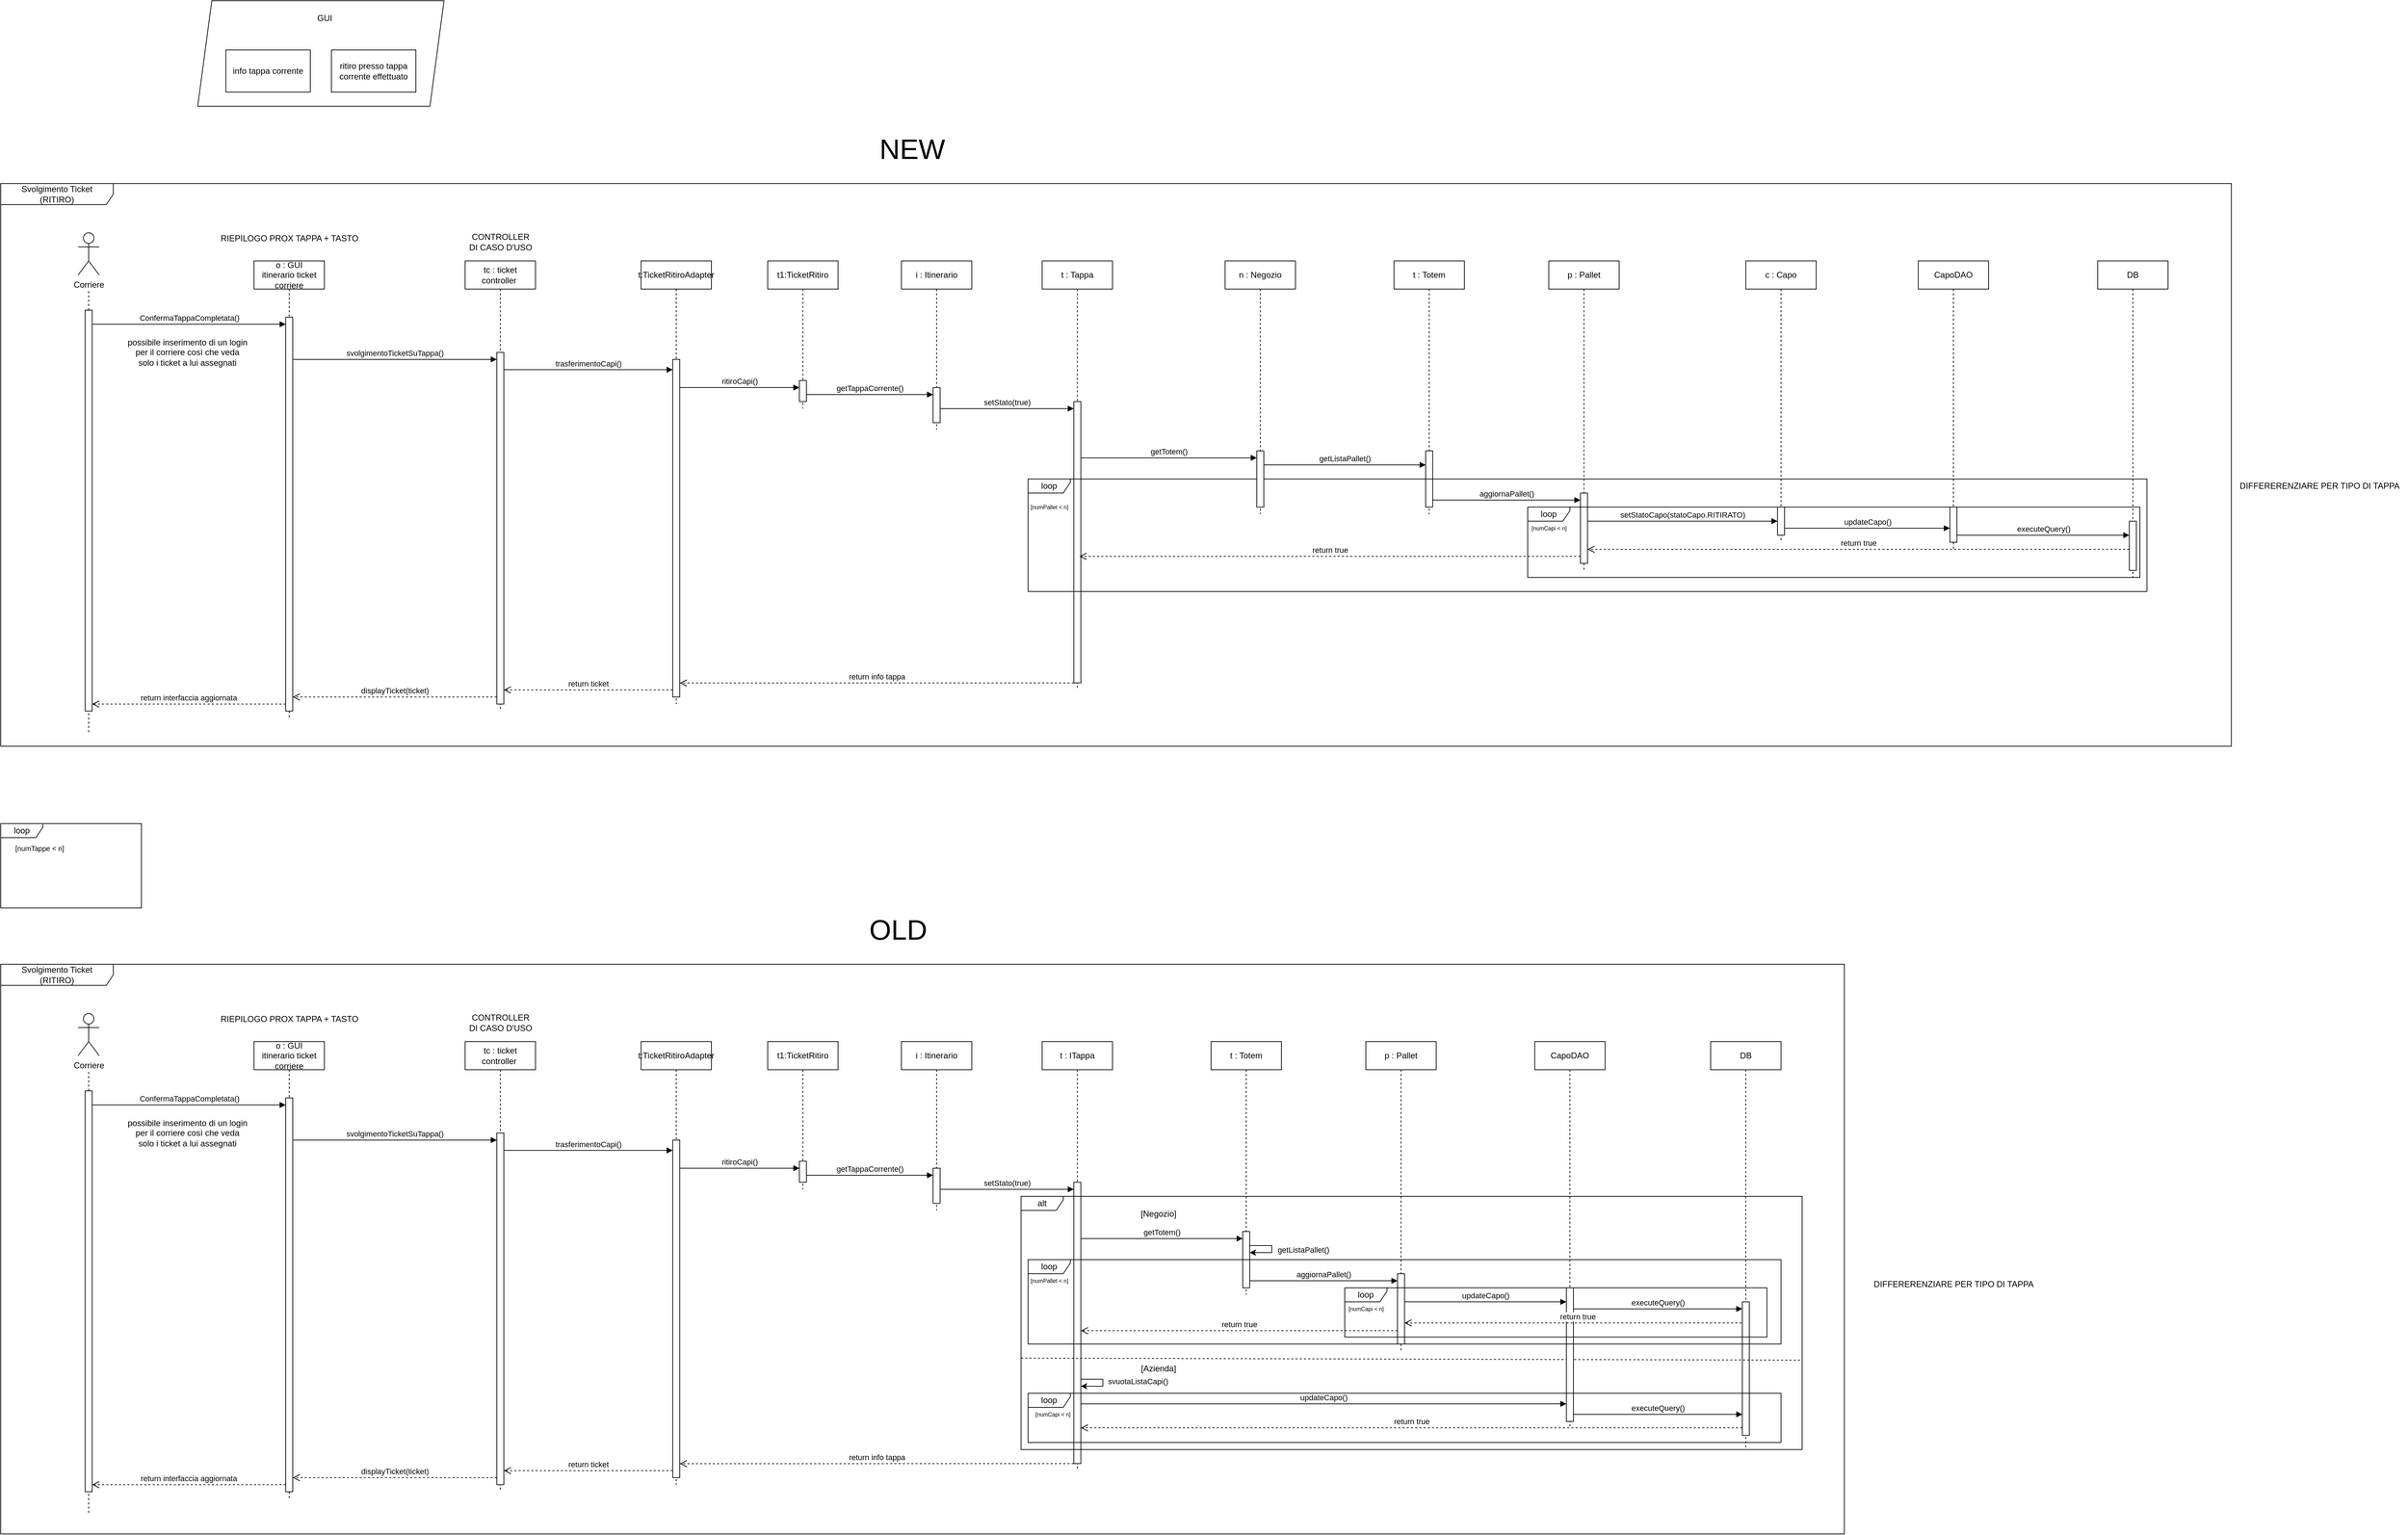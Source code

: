 <mxfile version="26.0.11">
  <diagram name="Page-1" id="2YBvvXClWsGukQMizWep">
    <mxGraphModel grid="1" page="1" gridSize="10" guides="1" tooltips="1" connect="1" arrows="1" fold="1" pageScale="1" pageWidth="827" pageHeight="1169" math="0" shadow="0">
      <root>
        <mxCell id="0" />
        <mxCell id="1" parent="0" />
        <mxCell id="YtDXhKkrFCNm-oxSjd9U-4" value="" style="shape=parallelogram;perimeter=parallelogramPerimeter;whiteSpace=wrap;html=1;fixedSize=1;strokeColor=light-dark(#000000,#FF8000);" vertex="1" parent="1">
          <mxGeometry x="590" y="70" width="350" height="150" as="geometry" />
        </mxCell>
        <mxCell id="KFQoRSMoKo6lWCKC4XPC-30" value="&lt;font style=&quot;color: light-dark(rgb(0, 0, 0), rgb(255, 128, 0));&quot;&gt;o : GUI&lt;br&gt;itinerario ticket corriere&lt;/font&gt;" style="shape=umlLifeline;perimeter=lifelinePerimeter;whiteSpace=wrap;html=1;container=0;dropTarget=0;collapsible=0;recursiveResize=0;outlineConnect=0;portConstraint=eastwest;newEdgeStyle={&quot;edgeStyle&quot;:&quot;elbowEdgeStyle&quot;,&quot;elbow&quot;:&quot;vertical&quot;,&quot;curved&quot;:0,&quot;rounded&quot;:0};fontColor=light-dark(#000000,#FFFFFF);" vertex="1" parent="1">
          <mxGeometry x="670" y="440" width="100" height="650" as="geometry" />
        </mxCell>
        <mxCell id="KFQoRSMoKo6lWCKC4XPC-31" value="" style="html=1;points=[];perimeter=orthogonalPerimeter;outlineConnect=0;targetShapes=umlLifeline;portConstraint=eastwest;newEdgeStyle={&quot;edgeStyle&quot;:&quot;elbowEdgeStyle&quot;,&quot;elbow&quot;:&quot;vertical&quot;,&quot;curved&quot;:0,&quot;rounded&quot;:0};fontColor=light-dark(#000000,#FFFFFF);" vertex="1" parent="KFQoRSMoKo6lWCKC4XPC-30">
          <mxGeometry x="45" y="80" width="10" height="560" as="geometry" />
        </mxCell>
        <mxCell id="KFQoRSMoKo6lWCKC4XPC-34" value="&lt;font style=&quot;color: light-dark(rgb(0, 0, 0), rgb(255, 0, 0));&quot;&gt;tc : ticket controller&amp;nbsp;&lt;/font&gt;" style="shape=umlLifeline;perimeter=lifelinePerimeter;whiteSpace=wrap;html=1;container=0;dropTarget=0;collapsible=0;recursiveResize=0;outlineConnect=0;portConstraint=eastwest;newEdgeStyle={&quot;edgeStyle&quot;:&quot;elbowEdgeStyle&quot;,&quot;elbow&quot;:&quot;vertical&quot;,&quot;curved&quot;:0,&quot;rounded&quot;:0};fontColor=light-dark(#000000,#FFFFFF);" vertex="1" parent="1">
          <mxGeometry x="970" y="440" width="100" height="640" as="geometry" />
        </mxCell>
        <mxCell id="KFQoRSMoKo6lWCKC4XPC-35" value="" style="html=1;points=[];perimeter=orthogonalPerimeter;outlineConnect=0;targetShapes=umlLifeline;portConstraint=eastwest;newEdgeStyle={&quot;edgeStyle&quot;:&quot;elbowEdgeStyle&quot;,&quot;elbow&quot;:&quot;vertical&quot;,&quot;curved&quot;:0,&quot;rounded&quot;:0};fontColor=light-dark(#000000,#FFFFFF);" vertex="1" parent="KFQoRSMoKo6lWCKC4XPC-34">
          <mxGeometry x="45" y="130" width="10" height="500" as="geometry" />
        </mxCell>
        <mxCell id="KFQoRSMoKo6lWCKC4XPC-37" value="displayTicket(ticket)" style="html=1;verticalAlign=bottom;endArrow=open;dashed=1;endSize=8;edgeStyle=elbowEdgeStyle;elbow=vertical;curved=0;rounded=0;fontColor=light-dark(#000000,#FFFFFF);" edge="1" parent="1">
          <mxGeometry relative="1" as="geometry">
            <mxPoint x="725.0" y="1060" as="targetPoint" />
            <Array as="points">
              <mxPoint x="890" y="1060" />
              <mxPoint x="970" y="1120" />
              <mxPoint x="980" y="1090" />
              <mxPoint x="955" y="1190" />
              <mxPoint x="895" y="1270" />
              <mxPoint x="565" y="1250" />
              <mxPoint x="687" y="1170" />
            </Array>
            <mxPoint x="1015.0" y="1060" as="sourcePoint" />
            <mxPoint as="offset" />
          </mxGeometry>
        </mxCell>
        <mxCell id="KFQoRSMoKo6lWCKC4XPC-38" value="Svolgimento Ticket&lt;br&gt;(RITIRO)" style="shape=umlFrame;whiteSpace=wrap;html=1;pointerEvents=0;recursiveResize=0;container=0;collapsible=0;width=160;fontColor=light-dark(#000000,#FFFFFF);" vertex="1" parent="1">
          <mxGeometry x="310" y="330" width="3170" height="800" as="geometry" />
        </mxCell>
        <mxCell id="KFQoRSMoKo6lWCKC4XPC-39" value="Corriere" style="shape=umlActor;verticalLabelPosition=bottom;verticalAlign=top;html=1;outlineConnect=0;fontColor=light-dark(#000000,#FFFFFF);" vertex="1" parent="1">
          <mxGeometry x="420" y="400" width="30" height="60" as="geometry" />
        </mxCell>
        <mxCell id="KFQoRSMoKo6lWCKC4XPC-40" value="" style="endArrow=none;dashed=1;html=1;rounded=0;fontColor=light-dark(#000000,#FFFFFF);" edge="1" parent="1" source="KFQoRSMoKo6lWCKC4XPC-42">
          <mxGeometry width="50" height="50" relative="1" as="geometry">
            <mxPoint x="434.72" y="740" as="sourcePoint" />
            <mxPoint x="435" y="480" as="targetPoint" />
          </mxGeometry>
        </mxCell>
        <mxCell id="KFQoRSMoKo6lWCKC4XPC-41" value="" style="endArrow=none;dashed=1;html=1;rounded=0;fontColor=light-dark(#000000,#FFFFFF);" edge="1" parent="1" target="KFQoRSMoKo6lWCKC4XPC-42">
          <mxGeometry width="50" height="50" relative="1" as="geometry">
            <mxPoint x="435" y="1110" as="sourcePoint" />
            <mxPoint x="434.72" y="490" as="targetPoint" />
          </mxGeometry>
        </mxCell>
        <mxCell id="KFQoRSMoKo6lWCKC4XPC-42" value="" style="html=1;points=[];perimeter=orthogonalPerimeter;outlineConnect=0;targetShapes=umlLifeline;portConstraint=eastwest;newEdgeStyle={&quot;edgeStyle&quot;:&quot;elbowEdgeStyle&quot;,&quot;elbow&quot;:&quot;vertical&quot;,&quot;curved&quot;:0,&quot;rounded&quot;:0};fontColor=light-dark(#000000,#FFFFFF);" vertex="1" parent="1">
          <mxGeometry x="430" y="510" width="10" height="570" as="geometry" />
        </mxCell>
        <mxCell id="KFQoRSMoKo6lWCKC4XPC-43" value="ConfermaTappaCompletata()" style="html=1;verticalAlign=bottom;endArrow=block;edgeStyle=elbowEdgeStyle;elbow=vertical;curved=0;rounded=0;fontColor=light-dark(#000000,#FFFFFF);" edge="1" parent="1" target="KFQoRSMoKo6lWCKC4XPC-31">
          <mxGeometry relative="1" as="geometry">
            <mxPoint x="440" y="530" as="sourcePoint" />
            <Array as="points">
              <mxPoint x="525" y="530" />
            </Array>
            <mxPoint x="610" y="530" as="targetPoint" />
            <mxPoint as="offset" />
          </mxGeometry>
        </mxCell>
        <mxCell id="KFQoRSMoKo6lWCKC4XPC-52" value="svolgimentoTicketSuTappa()" style="html=1;verticalAlign=bottom;endArrow=block;edgeStyle=elbowEdgeStyle;elbow=vertical;curved=0;rounded=0;fontColor=light-dark(#000000,#FFFFFF);" edge="1" parent="1">
          <mxGeometry x="-0.005" relative="1" as="geometry">
            <mxPoint x="725" y="580" as="sourcePoint" />
            <Array as="points">
              <mxPoint x="1005" y="580" />
              <mxPoint x="1090" y="614.58" />
              <mxPoint x="1010" y="524.58" />
            </Array>
            <mxPoint x="1015" y="580" as="targetPoint" />
            <mxPoint as="offset" />
          </mxGeometry>
        </mxCell>
        <mxCell id="KFQoRSMoKo6lWCKC4XPC-53" value="t:TicketRitiroAdapter" style="shape=umlLifeline;perimeter=lifelinePerimeter;whiteSpace=wrap;html=1;container=0;dropTarget=0;collapsible=0;recursiveResize=0;outlineConnect=0;portConstraint=eastwest;newEdgeStyle={&quot;edgeStyle&quot;:&quot;elbowEdgeStyle&quot;,&quot;elbow&quot;:&quot;vertical&quot;,&quot;curved&quot;:0,&quot;rounded&quot;:0};fontColor=light-dark(#000000,#FFFFFF);" vertex="1" parent="1">
          <mxGeometry x="1220" y="440" width="100" height="630" as="geometry" />
        </mxCell>
        <mxCell id="KFQoRSMoKo6lWCKC4XPC-54" value="" style="html=1;points=[];perimeter=orthogonalPerimeter;outlineConnect=0;targetShapes=umlLifeline;portConstraint=eastwest;newEdgeStyle={&quot;edgeStyle&quot;:&quot;elbowEdgeStyle&quot;,&quot;elbow&quot;:&quot;vertical&quot;,&quot;curved&quot;:0,&quot;rounded&quot;:0};fontColor=light-dark(#000000,#FFFFFF);" vertex="1" parent="KFQoRSMoKo6lWCKC4XPC-53">
          <mxGeometry x="45" y="140" width="10" height="480" as="geometry" />
        </mxCell>
        <mxCell id="PTnmxzgZ-QWiYPHwj2HS-1" value="CONTROLLER&lt;br&gt;DI CASO D&#39;USO" style="text;html=1;align=center;verticalAlign=middle;resizable=0;points=[];autosize=1;strokeColor=none;fillColor=none;fontColor=light-dark(#000000,#FFFFFF);" vertex="1" parent="1">
          <mxGeometry x="965" y="393" width="110" height="40" as="geometry" />
        </mxCell>
        <mxCell id="E8dHR4l544DE4IYsOj5R-3" value="possibile inserimento di un login&lt;br&gt;per il corriere così che veda&lt;br&gt;solo i ticket a lui assegnati" style="text;html=1;align=center;verticalAlign=middle;resizable=0;points=[];autosize=1;strokeColor=none;fillColor=none;" vertex="1" parent="1">
          <mxGeometry x="480" y="540" width="190" height="60" as="geometry" />
        </mxCell>
        <mxCell id="E8dHR4l544DE4IYsOj5R-110" value="return interfaccia aggiornata" style="html=1;verticalAlign=bottom;endArrow=open;dashed=1;endSize=8;edgeStyle=elbowEdgeStyle;elbow=vertical;curved=0;rounded=0;fontColor=light-dark(#000000,#FFFFFF);" edge="1" parent="1" source="KFQoRSMoKo6lWCKC4XPC-31" target="KFQoRSMoKo6lWCKC4XPC-42">
          <mxGeometry x="0.003" relative="1" as="geometry">
            <mxPoint x="470" y="800" as="targetPoint" />
            <Array as="points">
              <mxPoint x="680" y="1070" />
              <mxPoint x="690" y="790" />
              <mxPoint x="670" y="770" />
              <mxPoint x="690" y="800" />
              <mxPoint x="655" y="860" />
              <mxPoint x="590" y="940" />
              <mxPoint x="260" y="920" />
              <mxPoint x="382" y="840" />
            </Array>
            <mxPoint x="710" y="860" as="sourcePoint" />
            <mxPoint as="offset" />
          </mxGeometry>
        </mxCell>
        <mxCell id="0QuGolqk_5rQqFUjLOfV-30" value="DB" style="shape=umlLifeline;perimeter=lifelinePerimeter;whiteSpace=wrap;html=1;container=0;dropTarget=0;collapsible=0;recursiveResize=0;outlineConnect=0;portConstraint=eastwest;newEdgeStyle={&quot;edgeStyle&quot;:&quot;elbowEdgeStyle&quot;,&quot;elbow&quot;:&quot;vertical&quot;,&quot;curved&quot;:0,&quot;rounded&quot;:0};fontColor=light-dark(#000000,#FFFFFF);" vertex="1" parent="1">
          <mxGeometry x="3290" y="440" width="100" height="450" as="geometry" />
        </mxCell>
        <mxCell id="0QuGolqk_5rQqFUjLOfV-31" value="" style="html=1;points=[];perimeter=orthogonalPerimeter;outlineConnect=0;targetShapes=umlLifeline;portConstraint=eastwest;newEdgeStyle={&quot;edgeStyle&quot;:&quot;elbowEdgeStyle&quot;,&quot;elbow&quot;:&quot;vertical&quot;,&quot;curved&quot;:0,&quot;rounded&quot;:0};fontColor=light-dark(#000000,#FFFFFF);" vertex="1" parent="0QuGolqk_5rQqFUjLOfV-30">
          <mxGeometry x="45" y="370" width="10" height="70" as="geometry" />
        </mxCell>
        <mxCell id="0QuGolqk_5rQqFUjLOfV-34" value="ritiroCapi()" style="html=1;verticalAlign=bottom;endArrow=block;edgeStyle=elbowEdgeStyle;elbow=vertical;curved=0;rounded=0;fontColor=light-dark(#000000,#FFFFFF);" edge="1" parent="1" source="KFQoRSMoKo6lWCKC4XPC-54" target="xSaVDzWPFG-GgGYXuGze-4">
          <mxGeometry relative="1" as="geometry">
            <mxPoint x="1290" y="720" as="sourcePoint" />
            <Array as="points">
              <mxPoint x="1400" y="620" />
              <mxPoint x="1410" y="640" />
              <mxPoint x="1425" y="719.66" />
              <mxPoint x="1465" y="749.66" />
              <mxPoint x="1618" y="784.07" />
              <mxPoint x="1538" y="694.07" />
            </Array>
            <mxPoint x="1430" y="640" as="targetPoint" />
            <mxPoint as="offset" />
          </mxGeometry>
        </mxCell>
        <mxCell id="0obHlt7vkJeThYBeDL_k-3" value="return ticket" style="html=1;verticalAlign=bottom;endArrow=open;dashed=1;endSize=8;edgeStyle=elbowEdgeStyle;elbow=vertical;curved=0;rounded=0;fontColor=light-dark(#000000,#FFFFFF);" edge="1" parent="1">
          <mxGeometry relative="1" as="geometry">
            <mxPoint x="1025" y="1050" as="targetPoint" />
            <Array as="points">
              <mxPoint x="1200" y="1050" />
              <mxPoint x="1135" y="1000" />
              <mxPoint x="1215" y="1060" />
              <mxPoint x="1225" y="1030" />
              <mxPoint x="1200" y="1130" />
              <mxPoint x="1140" y="1210" />
              <mxPoint x="810" y="1190" />
              <mxPoint x="932" y="1110" />
            </Array>
            <mxPoint x="1265" y="1050" as="sourcePoint" />
            <mxPoint as="offset" />
          </mxGeometry>
        </mxCell>
        <mxCell id="xSaVDzWPFG-GgGYXuGze-3" value="t1:TicketRitiro" style="shape=umlLifeline;perimeter=lifelinePerimeter;whiteSpace=wrap;html=1;container=0;dropTarget=0;collapsible=0;recursiveResize=0;outlineConnect=0;portConstraint=eastwest;newEdgeStyle={&quot;edgeStyle&quot;:&quot;elbowEdgeStyle&quot;,&quot;elbow&quot;:&quot;vertical&quot;,&quot;curved&quot;:0,&quot;rounded&quot;:0};fontColor=light-dark(#000000,#FFFFFF);" vertex="1" parent="1">
          <mxGeometry x="1400" y="440" width="100" height="210" as="geometry" />
        </mxCell>
        <mxCell id="xSaVDzWPFG-GgGYXuGze-4" value="" style="html=1;points=[];perimeter=orthogonalPerimeter;outlineConnect=0;targetShapes=umlLifeline;portConstraint=eastwest;newEdgeStyle={&quot;edgeStyle&quot;:&quot;elbowEdgeStyle&quot;,&quot;elbow&quot;:&quot;vertical&quot;,&quot;curved&quot;:0,&quot;rounded&quot;:0};fontColor=light-dark(#000000,#FFFFFF);" vertex="1" parent="xSaVDzWPFG-GgGYXuGze-3">
          <mxGeometry x="45" y="170" width="10" height="30" as="geometry" />
        </mxCell>
        <mxCell id="xSaVDzWPFG-GgGYXuGze-5" value="loop" style="shape=umlFrame;whiteSpace=wrap;html=1;pointerEvents=0;recursiveResize=0;container=0;collapsible=0;width=60;height=20;fontColor=light-dark(#000000,#FFFFFF);" vertex="1" parent="1">
          <mxGeometry x="310" y="1240" width="200" height="120" as="geometry" />
        </mxCell>
        <mxCell id="xSaVDzWPFG-GgGYXuGze-6" value="[numTappe &amp;lt; n]" style="text;html=1;align=center;verticalAlign=middle;resizable=0;points=[];autosize=1;strokeColor=none;fillColor=none;fontColor=light-dark(#000000,#FFFFFF);fontSize=10;" vertex="1" parent="1">
          <mxGeometry x="320" y="1260" width="90" height="30" as="geometry" />
        </mxCell>
        <mxCell id="E8dHR4l544DE4IYsOj5R-2" value="trasferimentoCapi()" style="html=1;verticalAlign=bottom;endArrow=block;edgeStyle=elbowEdgeStyle;elbow=vertical;curved=0;rounded=0;fontColor=light-dark(#000000,#FFFFFF);" edge="1" parent="1">
          <mxGeometry relative="1" as="geometry">
            <mxPoint x="1025" y="594.63" as="sourcePoint" />
            <Array as="points">
              <mxPoint x="1220" y="594.63" />
              <mxPoint x="1180" y="644.63" />
              <mxPoint x="1220" y="674.63" />
              <mxPoint x="1373" y="709.04" />
              <mxPoint x="1293" y="619.04" />
            </Array>
            <mxPoint x="1265" y="594.63" as="targetPoint" />
            <mxPoint as="offset" />
          </mxGeometry>
        </mxCell>
        <mxCell id="xSaVDzWPFG-GgGYXuGze-8" value="t : Tappa" style="shape=umlLifeline;perimeter=lifelinePerimeter;whiteSpace=wrap;html=1;container=0;dropTarget=0;collapsible=0;recursiveResize=0;outlineConnect=0;portConstraint=eastwest;newEdgeStyle={&quot;edgeStyle&quot;:&quot;elbowEdgeStyle&quot;,&quot;elbow&quot;:&quot;vertical&quot;,&quot;curved&quot;:0,&quot;rounded&quot;:0};fontColor=light-dark(#000000,#FFFFFF);" vertex="1" parent="1">
          <mxGeometry x="1790" y="440" width="100" height="610" as="geometry" />
        </mxCell>
        <mxCell id="xSaVDzWPFG-GgGYXuGze-9" value="" style="html=1;points=[];perimeter=orthogonalPerimeter;outlineConnect=0;targetShapes=umlLifeline;portConstraint=eastwest;newEdgeStyle={&quot;edgeStyle&quot;:&quot;elbowEdgeStyle&quot;,&quot;elbow&quot;:&quot;vertical&quot;,&quot;curved&quot;:0,&quot;rounded&quot;:0};fontColor=light-dark(#000000,#FFFFFF);" vertex="1" parent="xSaVDzWPFG-GgGYXuGze-8">
          <mxGeometry x="45" y="200" width="10" height="400" as="geometry" />
        </mxCell>
        <mxCell id="xSaVDzWPFG-GgGYXuGze-11" value="i : Itinerario" style="shape=umlLifeline;perimeter=lifelinePerimeter;whiteSpace=wrap;html=1;container=0;dropTarget=0;collapsible=0;recursiveResize=0;outlineConnect=0;portConstraint=eastwest;newEdgeStyle={&quot;edgeStyle&quot;:&quot;elbowEdgeStyle&quot;,&quot;elbow&quot;:&quot;vertical&quot;,&quot;curved&quot;:0,&quot;rounded&quot;:0};fontColor=light-dark(#000000,#FFFFFF);" vertex="1" parent="1">
          <mxGeometry x="1590" y="440" width="100" height="240" as="geometry" />
        </mxCell>
        <mxCell id="xSaVDzWPFG-GgGYXuGze-12" value="" style="html=1;points=[];perimeter=orthogonalPerimeter;outlineConnect=0;targetShapes=umlLifeline;portConstraint=eastwest;newEdgeStyle={&quot;edgeStyle&quot;:&quot;elbowEdgeStyle&quot;,&quot;elbow&quot;:&quot;vertical&quot;,&quot;curved&quot;:0,&quot;rounded&quot;:0};fontColor=light-dark(#000000,#FFFFFF);" vertex="1" parent="xSaVDzWPFG-GgGYXuGze-11">
          <mxGeometry x="45" y="180" width="10" height="50" as="geometry" />
        </mxCell>
        <mxCell id="xSaVDzWPFG-GgGYXuGze-13" value="t : Totem" style="shape=umlLifeline;perimeter=lifelinePerimeter;whiteSpace=wrap;html=1;container=0;dropTarget=0;collapsible=0;recursiveResize=0;outlineConnect=0;portConstraint=eastwest;newEdgeStyle={&quot;edgeStyle&quot;:&quot;elbowEdgeStyle&quot;,&quot;elbow&quot;:&quot;vertical&quot;,&quot;curved&quot;:0,&quot;rounded&quot;:0};fontColor=light-dark(#000000,#FFFFFF);" vertex="1" parent="1">
          <mxGeometry x="2290" y="440" width="100" height="360" as="geometry" />
        </mxCell>
        <mxCell id="xSaVDzWPFG-GgGYXuGze-14" value="" style="html=1;points=[];perimeter=orthogonalPerimeter;outlineConnect=0;targetShapes=umlLifeline;portConstraint=eastwest;newEdgeStyle={&quot;edgeStyle&quot;:&quot;elbowEdgeStyle&quot;,&quot;elbow&quot;:&quot;vertical&quot;,&quot;curved&quot;:0,&quot;rounded&quot;:0};fontColor=light-dark(#000000,#FFFFFF);" vertex="1" parent="xSaVDzWPFG-GgGYXuGze-13">
          <mxGeometry x="45" y="270" width="10" height="80" as="geometry" />
        </mxCell>
        <mxCell id="xSaVDzWPFG-GgGYXuGze-15" value="getTappaCorrente()" style="html=1;verticalAlign=bottom;endArrow=block;edgeStyle=elbowEdgeStyle;elbow=vertical;curved=0;rounded=0;fontColor=light-dark(#000000,#FFFFFF);" edge="1" parent="1">
          <mxGeometry relative="1" as="geometry">
            <mxPoint x="1455" y="630" as="sourcePoint" />
            <Array as="points">
              <mxPoint x="1585" y="630" />
              <mxPoint x="1595" y="650" />
              <mxPoint x="1610" y="729.66" />
              <mxPoint x="1650" y="759.66" />
              <mxPoint x="1803" y="794.07" />
              <mxPoint x="1723" y="704.07" />
            </Array>
            <mxPoint x="1635" y="630" as="targetPoint" />
            <mxPoint as="offset" />
          </mxGeometry>
        </mxCell>
        <mxCell id="xSaVDzWPFG-GgGYXuGze-17" value="setStato(true)" style="html=1;verticalAlign=bottom;endArrow=block;edgeStyle=elbowEdgeStyle;elbow=vertical;curved=0;rounded=0;fontColor=light-dark(#000000,#FFFFFF);" edge="1" parent="1" target="xSaVDzWPFG-GgGYXuGze-9">
          <mxGeometry relative="1" as="geometry">
            <mxPoint x="1645.0" y="650" as="sourcePoint" />
            <Array as="points">
              <mxPoint x="1780" y="650" />
              <mxPoint x="1790" y="670" />
              <mxPoint x="1805" y="749.66" />
              <mxPoint x="1845" y="779.66" />
              <mxPoint x="1998" y="814.07" />
              <mxPoint x="1918" y="724.07" />
            </Array>
            <mxPoint x="1815" y="650" as="targetPoint" />
            <mxPoint as="offset" />
          </mxGeometry>
        </mxCell>
        <mxCell id="xSaVDzWPFG-GgGYXuGze-18" value="getTotem()" style="html=1;verticalAlign=bottom;endArrow=block;edgeStyle=elbowEdgeStyle;elbow=vertical;curved=0;rounded=0;fontColor=light-dark(#000000,#FFFFFF);" edge="1" parent="1" target="1Hk8_TIM94o_kZ6mzfK8-69">
          <mxGeometry relative="1" as="geometry">
            <mxPoint x="1845" y="720" as="sourcePoint" />
            <Array as="points">
              <mxPoint x="1985" y="720" />
              <mxPoint x="1995" y="740" />
              <mxPoint x="2010" y="819.66" />
              <mxPoint x="2050" y="849.66" />
              <mxPoint x="2203" y="884.07" />
              <mxPoint x="2123" y="794.07" />
            </Array>
            <mxPoint x="2075" y="720" as="targetPoint" />
            <mxPoint as="offset" />
          </mxGeometry>
        </mxCell>
        <mxCell id="1YP-CzPoUHMWzoPuBEnV-1" value="RIEPILOGO PROX TAPPA + TASTO" style="text;html=1;align=center;verticalAlign=middle;resizable=0;points=[];autosize=1;strokeColor=none;fillColor=none;fontColor=light-dark(#000000,#FF8000);" vertex="1" parent="1">
          <mxGeometry x="610" y="393" width="220" height="30" as="geometry" />
        </mxCell>
        <mxCell id="1YP-CzPoUHMWzoPuBEnV-2" value="DIFFERERENZIARE PER TIPO DI TAPPA" style="text;html=1;align=center;verticalAlign=middle;resizable=0;points=[];autosize=1;strokeColor=none;fillColor=none;fontColor=light-dark(#000000,#00FF00);" vertex="1" parent="1">
          <mxGeometry x="3480" y="745" width="250" height="30" as="geometry" />
        </mxCell>
        <mxCell id="xSaVDzWPFG-GgGYXuGze-30" value="p : Pallet" style="shape=umlLifeline;perimeter=lifelinePerimeter;whiteSpace=wrap;html=1;container=0;dropTarget=0;collapsible=0;recursiveResize=0;outlineConnect=0;portConstraint=eastwest;newEdgeStyle={&quot;edgeStyle&quot;:&quot;elbowEdgeStyle&quot;,&quot;elbow&quot;:&quot;vertical&quot;,&quot;curved&quot;:0,&quot;rounded&quot;:0};fontColor=light-dark(#000000,#FFFFFF);" vertex="1" parent="1">
          <mxGeometry x="2510" y="440" width="100" height="440" as="geometry" />
        </mxCell>
        <mxCell id="xSaVDzWPFG-GgGYXuGze-31" value="" style="html=1;points=[];perimeter=orthogonalPerimeter;outlineConnect=0;targetShapes=umlLifeline;portConstraint=eastwest;newEdgeStyle={&quot;edgeStyle&quot;:&quot;elbowEdgeStyle&quot;,&quot;elbow&quot;:&quot;vertical&quot;,&quot;curved&quot;:0,&quot;rounded&quot;:0};fontColor=light-dark(#000000,#FFFFFF);" vertex="1" parent="xSaVDzWPFG-GgGYXuGze-30">
          <mxGeometry x="45" y="330" width="10" height="100" as="geometry" />
        </mxCell>
        <mxCell id="xSaVDzWPFG-GgGYXuGze-35" value="CapoDAO" style="shape=umlLifeline;perimeter=lifelinePerimeter;whiteSpace=wrap;html=1;container=0;dropTarget=0;collapsible=0;recursiveResize=0;outlineConnect=0;portConstraint=eastwest;newEdgeStyle={&quot;edgeStyle&quot;:&quot;elbowEdgeStyle&quot;,&quot;elbow&quot;:&quot;vertical&quot;,&quot;curved&quot;:0,&quot;rounded&quot;:0};fontColor=light-dark(#000000,#FFFFFF);" vertex="1" parent="1">
          <mxGeometry x="3035" y="440" width="100" height="410" as="geometry" />
        </mxCell>
        <mxCell id="xSaVDzWPFG-GgGYXuGze-36" value="" style="html=1;points=[];perimeter=orthogonalPerimeter;outlineConnect=0;targetShapes=umlLifeline;portConstraint=eastwest;newEdgeStyle={&quot;edgeStyle&quot;:&quot;elbowEdgeStyle&quot;,&quot;elbow&quot;:&quot;vertical&quot;,&quot;curved&quot;:0,&quot;rounded&quot;:0};fontColor=light-dark(#000000,#FFFFFF);" vertex="1" parent="xSaVDzWPFG-GgGYXuGze-35">
          <mxGeometry x="45" y="350" width="10" height="50" as="geometry" />
        </mxCell>
        <mxCell id="xSaVDzWPFG-GgGYXuGze-41" value="aggiornaPallet()" style="html=1;verticalAlign=bottom;endArrow=block;edgeStyle=elbowEdgeStyle;elbow=vertical;curved=0;rounded=0;fontColor=light-dark(#000000,#FFFFFF);" edge="1" parent="1" source="xSaVDzWPFG-GgGYXuGze-14" target="xSaVDzWPFG-GgGYXuGze-31">
          <mxGeometry relative="1" as="geometry">
            <mxPoint x="2350" y="780" as="sourcePoint" />
            <Array as="points">
              <mxPoint x="2490" y="780" />
              <mxPoint x="2500" y="800" />
              <mxPoint x="2515" y="879.66" />
              <mxPoint x="2555" y="909.66" />
              <mxPoint x="2708" y="944.07" />
              <mxPoint x="2628" y="854.07" />
            </Array>
            <mxPoint x="2550" y="780" as="targetPoint" />
            <mxPoint as="offset" />
          </mxGeometry>
        </mxCell>
        <mxCell id="xSaVDzWPFG-GgGYXuGze-42" value="loop" style="shape=umlFrame;whiteSpace=wrap;html=1;pointerEvents=0;recursiveResize=0;container=0;collapsible=0;width=60;height=20;fontColor=light-dark(#000000,#FFFFFF);strokeColor=light-dark(#000000,#00FF00);" vertex="1" parent="1">
          <mxGeometry x="1770" y="750" width="1590" height="160" as="geometry" />
        </mxCell>
        <mxCell id="xSaVDzWPFG-GgGYXuGze-43" value="[numPallet &amp;lt; n]" style="text;html=1;align=center;verticalAlign=middle;resizable=0;points=[];autosize=1;strokeColor=none;fillColor=none;fontColor=light-dark(#000000,#FFFFFF);fontSize=8;" vertex="1" parent="1">
          <mxGeometry x="1760" y="780" width="80" height="20" as="geometry" />
        </mxCell>
        <mxCell id="xSaVDzWPFG-GgGYXuGze-46" value="loop" style="shape=umlFrame;whiteSpace=wrap;html=1;pointerEvents=0;recursiveResize=0;container=0;collapsible=0;width=60;height=20;fontColor=light-dark(#000000,#FFFFFF);strokeColor=light-dark(#000000,#FFFF00);" vertex="1" parent="1">
          <mxGeometry x="2480" y="790" width="870" height="100" as="geometry" />
        </mxCell>
        <mxCell id="xSaVDzWPFG-GgGYXuGze-47" value="[numCapi &amp;lt; n]" style="text;html=1;align=center;verticalAlign=middle;resizable=0;points=[];autosize=1;strokeColor=none;fillColor=none;fontColor=light-dark(#000000,#FFFFFF);fontSize=8;" vertex="1" parent="1">
          <mxGeometry x="2475" y="810" width="70" height="20" as="geometry" />
        </mxCell>
        <mxCell id="xSaVDzWPFG-GgGYXuGze-48" value="updateCapo()" style="html=1;verticalAlign=bottom;endArrow=block;edgeStyle=elbowEdgeStyle;elbow=vertical;curved=0;rounded=0;fontColor=light-dark(#000000,#FFFFFF);" edge="1" parent="1" source="1Hk8_TIM94o_kZ6mzfK8-78" target="xSaVDzWPFG-GgGYXuGze-36">
          <mxGeometry relative="1" as="geometry">
            <mxPoint x="2570" y="800" as="sourcePoint" />
            <Array as="points">
              <mxPoint x="2880" y="820" />
              <mxPoint x="2930" y="810" />
              <mxPoint x="2715" y="800" />
              <mxPoint x="2725" y="820" />
              <mxPoint x="2740" y="899.66" />
              <mxPoint x="2780" y="929.66" />
              <mxPoint x="2933" y="964.07" />
              <mxPoint x="2853" y="874.07" />
            </Array>
            <mxPoint x="2780" y="800" as="targetPoint" />
            <mxPoint as="offset" />
          </mxGeometry>
        </mxCell>
        <mxCell id="xSaVDzWPFG-GgGYXuGze-49" value="executeQuery()" style="html=1;verticalAlign=bottom;endArrow=block;edgeStyle=elbowEdgeStyle;elbow=vertical;curved=0;rounded=0;fontColor=light-dark(#000000,#FFFFFF);" edge="1" parent="1" source="xSaVDzWPFG-GgGYXuGze-36" target="0QuGolqk_5rQqFUjLOfV-31">
          <mxGeometry relative="1" as="geometry">
            <mxPoint x="3235" y="820" as="sourcePoint" />
            <Array as="points">
              <mxPoint x="3190" y="830" />
              <mxPoint x="3270" y="820" />
              <mxPoint x="3430" y="890" />
              <mxPoint x="3583" y="924.41" />
              <mxPoint x="3503" y="834.41" />
            </Array>
            <mxPoint x="3415" y="820" as="targetPoint" />
            <mxPoint as="offset" />
          </mxGeometry>
        </mxCell>
        <mxCell id="xSaVDzWPFG-GgGYXuGze-51" value="return true" style="html=1;verticalAlign=bottom;endArrow=open;dashed=1;endSize=8;edgeStyle=elbowEdgeStyle;elbow=vertical;curved=0;rounded=0;fontColor=light-dark(#000000,#FFFFFF);" edge="1" parent="1" source="0QuGolqk_5rQqFUjLOfV-31" target="xSaVDzWPFG-GgGYXuGze-31">
          <mxGeometry relative="1" as="geometry">
            <mxPoint x="2590" y="829" as="targetPoint" />
            <Array as="points">
              <mxPoint x="2870" y="850" />
              <mxPoint x="2640" y="840" />
              <mxPoint x="2715" y="829.13" />
              <mxPoint x="2010" y="769.13" />
              <mxPoint x="2020" y="739.13" />
              <mxPoint x="1995" y="839.13" />
              <mxPoint x="1935" y="919.13" />
              <mxPoint x="1605" y="899.13" />
              <mxPoint x="1727" y="819.13" />
            </Array>
            <mxPoint x="3045" y="829" as="sourcePoint" />
            <mxPoint as="offset" />
          </mxGeometry>
        </mxCell>
        <mxCell id="xSaVDzWPFG-GgGYXuGze-52" value="return true" style="html=1;verticalAlign=bottom;endArrow=open;dashed=1;endSize=8;edgeStyle=elbowEdgeStyle;elbow=vertical;curved=0;rounded=0;fontColor=light-dark(#000000,#FFFFFF);" edge="1" parent="1" source="xSaVDzWPFG-GgGYXuGze-31">
          <mxGeometry relative="1" as="geometry">
            <mxPoint x="1843" y="860" as="targetPoint" />
            <Array as="points">
              <mxPoint x="1878" y="860" />
              <mxPoint x="1953" y="849.13" />
              <mxPoint x="1248" y="789.13" />
              <mxPoint x="1258" y="759.13" />
              <mxPoint x="1233" y="859.13" />
              <mxPoint x="1173" y="939.13" />
              <mxPoint x="843" y="919.13" />
              <mxPoint x="965" y="839.13" />
            </Array>
            <mxPoint x="2293" y="860" as="sourcePoint" />
            <mxPoint as="offset" />
          </mxGeometry>
        </mxCell>
        <mxCell id="xSaVDzWPFG-GgGYXuGze-53" value="return info tappa" style="html=1;verticalAlign=bottom;endArrow=open;dashed=1;endSize=8;edgeStyle=elbowEdgeStyle;elbow=vertical;curved=0;rounded=0;fontColor=light-dark(#000000,#FFFFFF);" edge="1" parent="1" target="KFQoRSMoKo6lWCKC4XPC-54">
          <mxGeometry relative="1" as="geometry">
            <mxPoint x="895" y="1040" as="targetPoint" />
            <Array as="points">
              <mxPoint x="1505" y="1040.13" />
              <mxPoint x="800" y="980.13" />
              <mxPoint x="810" y="950.13" />
              <mxPoint x="785" y="1050.13" />
              <mxPoint x="725" y="1130.13" />
              <mxPoint x="395" y="1110.13" />
              <mxPoint x="517" y="1030.13" />
            </Array>
            <mxPoint x="1835" y="1040" as="sourcePoint" />
            <mxPoint as="offset" />
          </mxGeometry>
        </mxCell>
        <mxCell id="YtDXhKkrFCNm-oxSjd9U-1" value="ritiro presso tappa corrente effettuato" style="rounded=0;whiteSpace=wrap;html=1;strokeColor=light-dark(#000000,#FF8000);" vertex="1" parent="1">
          <mxGeometry x="780" y="140" width="120" height="60" as="geometry" />
        </mxCell>
        <mxCell id="YtDXhKkrFCNm-oxSjd9U-2" value="info tappa corrente" style="whiteSpace=wrap;html=1;strokeColor=light-dark(#000000,#FF8000);" vertex="1" parent="1">
          <mxGeometry x="630" y="140" width="120" height="60" as="geometry" />
        </mxCell>
        <mxCell id="1Hk8_TIM94o_kZ6mzfK8-1" value="&lt;font style=&quot;color: light-dark(rgb(0, 0, 0), rgb(255, 128, 0));&quot;&gt;o : GUI&lt;br&gt;itinerario ticket corriere&lt;/font&gt;" style="shape=umlLifeline;perimeter=lifelinePerimeter;whiteSpace=wrap;html=1;container=0;dropTarget=0;collapsible=0;recursiveResize=0;outlineConnect=0;portConstraint=eastwest;newEdgeStyle={&quot;edgeStyle&quot;:&quot;elbowEdgeStyle&quot;,&quot;elbow&quot;:&quot;vertical&quot;,&quot;curved&quot;:0,&quot;rounded&quot;:0};fontColor=light-dark(#000000,#FFFFFF);" vertex="1" parent="1">
          <mxGeometry x="670" y="1550" width="100" height="650" as="geometry" />
        </mxCell>
        <mxCell id="1Hk8_TIM94o_kZ6mzfK8-2" value="" style="html=1;points=[];perimeter=orthogonalPerimeter;outlineConnect=0;targetShapes=umlLifeline;portConstraint=eastwest;newEdgeStyle={&quot;edgeStyle&quot;:&quot;elbowEdgeStyle&quot;,&quot;elbow&quot;:&quot;vertical&quot;,&quot;curved&quot;:0,&quot;rounded&quot;:0};fontColor=light-dark(#000000,#FFFFFF);" vertex="1" parent="1Hk8_TIM94o_kZ6mzfK8-1">
          <mxGeometry x="45" y="80" width="10" height="560" as="geometry" />
        </mxCell>
        <mxCell id="1Hk8_TIM94o_kZ6mzfK8-3" value="&lt;font style=&quot;color: light-dark(rgb(0, 0, 0), rgb(255, 0, 0));&quot;&gt;tc : ticket controller&amp;nbsp;&lt;/font&gt;" style="shape=umlLifeline;perimeter=lifelinePerimeter;whiteSpace=wrap;html=1;container=0;dropTarget=0;collapsible=0;recursiveResize=0;outlineConnect=0;portConstraint=eastwest;newEdgeStyle={&quot;edgeStyle&quot;:&quot;elbowEdgeStyle&quot;,&quot;elbow&quot;:&quot;vertical&quot;,&quot;curved&quot;:0,&quot;rounded&quot;:0};fontColor=light-dark(#000000,#FFFFFF);" vertex="1" parent="1">
          <mxGeometry x="970" y="1550" width="100" height="640" as="geometry" />
        </mxCell>
        <mxCell id="1Hk8_TIM94o_kZ6mzfK8-4" value="" style="html=1;points=[];perimeter=orthogonalPerimeter;outlineConnect=0;targetShapes=umlLifeline;portConstraint=eastwest;newEdgeStyle={&quot;edgeStyle&quot;:&quot;elbowEdgeStyle&quot;,&quot;elbow&quot;:&quot;vertical&quot;,&quot;curved&quot;:0,&quot;rounded&quot;:0};fontColor=light-dark(#000000,#FFFFFF);" vertex="1" parent="1Hk8_TIM94o_kZ6mzfK8-3">
          <mxGeometry x="45" y="130" width="10" height="500" as="geometry" />
        </mxCell>
        <mxCell id="1Hk8_TIM94o_kZ6mzfK8-5" value="displayTicket(ticket)" style="html=1;verticalAlign=bottom;endArrow=open;dashed=1;endSize=8;edgeStyle=elbowEdgeStyle;elbow=vertical;curved=0;rounded=0;fontColor=light-dark(#000000,#FFFFFF);" edge="1" parent="1">
          <mxGeometry relative="1" as="geometry">
            <mxPoint x="725.0" y="2170" as="targetPoint" />
            <Array as="points">
              <mxPoint x="890" y="2170" />
              <mxPoint x="970" y="2230" />
              <mxPoint x="980" y="2200" />
              <mxPoint x="955" y="2300" />
              <mxPoint x="895" y="2380" />
              <mxPoint x="565" y="2360" />
              <mxPoint x="687" y="2280" />
            </Array>
            <mxPoint x="1015.0" y="2170" as="sourcePoint" />
            <mxPoint as="offset" />
          </mxGeometry>
        </mxCell>
        <mxCell id="1Hk8_TIM94o_kZ6mzfK8-6" value="Svolgimento Ticket&lt;br&gt;(RITIRO)" style="shape=umlFrame;whiteSpace=wrap;html=1;pointerEvents=0;recursiveResize=0;container=0;collapsible=0;width=160;fontColor=light-dark(#000000,#FFFFFF);" vertex="1" parent="1">
          <mxGeometry x="310" y="1440" width="2620" height="810" as="geometry" />
        </mxCell>
        <mxCell id="1Hk8_TIM94o_kZ6mzfK8-7" value="Corriere" style="shape=umlActor;verticalLabelPosition=bottom;verticalAlign=top;html=1;outlineConnect=0;fontColor=light-dark(#000000,#FFFFFF);" vertex="1" parent="1">
          <mxGeometry x="420" y="1510" width="30" height="60" as="geometry" />
        </mxCell>
        <mxCell id="1Hk8_TIM94o_kZ6mzfK8-8" value="" style="endArrow=none;dashed=1;html=1;rounded=0;fontColor=light-dark(#000000,#FFFFFF);" edge="1" parent="1" source="1Hk8_TIM94o_kZ6mzfK8-10">
          <mxGeometry width="50" height="50" relative="1" as="geometry">
            <mxPoint x="434.72" y="1850" as="sourcePoint" />
            <mxPoint x="435" y="1590" as="targetPoint" />
          </mxGeometry>
        </mxCell>
        <mxCell id="1Hk8_TIM94o_kZ6mzfK8-9" value="" style="endArrow=none;dashed=1;html=1;rounded=0;fontColor=light-dark(#000000,#FFFFFF);" edge="1" parent="1" target="1Hk8_TIM94o_kZ6mzfK8-10">
          <mxGeometry width="50" height="50" relative="1" as="geometry">
            <mxPoint x="435" y="2220" as="sourcePoint" />
            <mxPoint x="434.72" y="1600" as="targetPoint" />
          </mxGeometry>
        </mxCell>
        <mxCell id="1Hk8_TIM94o_kZ6mzfK8-10" value="" style="html=1;points=[];perimeter=orthogonalPerimeter;outlineConnect=0;targetShapes=umlLifeline;portConstraint=eastwest;newEdgeStyle={&quot;edgeStyle&quot;:&quot;elbowEdgeStyle&quot;,&quot;elbow&quot;:&quot;vertical&quot;,&quot;curved&quot;:0,&quot;rounded&quot;:0};fontColor=light-dark(#000000,#FFFFFF);" vertex="1" parent="1">
          <mxGeometry x="430" y="1620" width="10" height="570" as="geometry" />
        </mxCell>
        <mxCell id="1Hk8_TIM94o_kZ6mzfK8-11" value="ConfermaTappaCompletata()" style="html=1;verticalAlign=bottom;endArrow=block;edgeStyle=elbowEdgeStyle;elbow=vertical;curved=0;rounded=0;fontColor=light-dark(#000000,#FFFFFF);" edge="1" parent="1" target="1Hk8_TIM94o_kZ6mzfK8-2">
          <mxGeometry relative="1" as="geometry">
            <mxPoint x="440" y="1640" as="sourcePoint" />
            <Array as="points">
              <mxPoint x="525" y="1640" />
            </Array>
            <mxPoint x="610" y="1640" as="targetPoint" />
            <mxPoint as="offset" />
          </mxGeometry>
        </mxCell>
        <mxCell id="1Hk8_TIM94o_kZ6mzfK8-12" value="svolgimentoTicketSuTappa()" style="html=1;verticalAlign=bottom;endArrow=block;edgeStyle=elbowEdgeStyle;elbow=vertical;curved=0;rounded=0;fontColor=light-dark(#000000,#FFFFFF);" edge="1" parent="1">
          <mxGeometry x="-0.005" relative="1" as="geometry">
            <mxPoint x="725" y="1690" as="sourcePoint" />
            <Array as="points">
              <mxPoint x="1005" y="1690" />
              <mxPoint x="1090" y="1724.58" />
              <mxPoint x="1010" y="1634.58" />
            </Array>
            <mxPoint x="1015" y="1690" as="targetPoint" />
            <mxPoint as="offset" />
          </mxGeometry>
        </mxCell>
        <mxCell id="1Hk8_TIM94o_kZ6mzfK8-13" value="t:TicketRitiroAdapter" style="shape=umlLifeline;perimeter=lifelinePerimeter;whiteSpace=wrap;html=1;container=0;dropTarget=0;collapsible=0;recursiveResize=0;outlineConnect=0;portConstraint=eastwest;newEdgeStyle={&quot;edgeStyle&quot;:&quot;elbowEdgeStyle&quot;,&quot;elbow&quot;:&quot;vertical&quot;,&quot;curved&quot;:0,&quot;rounded&quot;:0};fontColor=light-dark(#000000,#FFFFFF);" vertex="1" parent="1">
          <mxGeometry x="1220" y="1550" width="100" height="630" as="geometry" />
        </mxCell>
        <mxCell id="1Hk8_TIM94o_kZ6mzfK8-14" value="" style="html=1;points=[];perimeter=orthogonalPerimeter;outlineConnect=0;targetShapes=umlLifeline;portConstraint=eastwest;newEdgeStyle={&quot;edgeStyle&quot;:&quot;elbowEdgeStyle&quot;,&quot;elbow&quot;:&quot;vertical&quot;,&quot;curved&quot;:0,&quot;rounded&quot;:0};fontColor=light-dark(#000000,#FFFFFF);" vertex="1" parent="1Hk8_TIM94o_kZ6mzfK8-13">
          <mxGeometry x="45" y="140" width="10" height="480" as="geometry" />
        </mxCell>
        <mxCell id="1Hk8_TIM94o_kZ6mzfK8-15" value="CONTROLLER&lt;br&gt;DI CASO D&#39;USO" style="text;html=1;align=center;verticalAlign=middle;resizable=0;points=[];autosize=1;strokeColor=none;fillColor=none;fontColor=light-dark(#000000,#FFFFFF);" vertex="1" parent="1">
          <mxGeometry x="965" y="1503" width="110" height="40" as="geometry" />
        </mxCell>
        <mxCell id="1Hk8_TIM94o_kZ6mzfK8-16" value="possibile inserimento di un login&lt;br&gt;per il corriere così che veda&lt;br&gt;solo i ticket a lui assegnati" style="text;html=1;align=center;verticalAlign=middle;resizable=0;points=[];autosize=1;strokeColor=none;fillColor=none;" vertex="1" parent="1">
          <mxGeometry x="480" y="1650" width="190" height="60" as="geometry" />
        </mxCell>
        <mxCell id="1Hk8_TIM94o_kZ6mzfK8-17" value="return interfaccia aggiornata" style="html=1;verticalAlign=bottom;endArrow=open;dashed=1;endSize=8;edgeStyle=elbowEdgeStyle;elbow=vertical;curved=0;rounded=0;fontColor=light-dark(#000000,#FFFFFF);" edge="1" parent="1" source="1Hk8_TIM94o_kZ6mzfK8-2" target="1Hk8_TIM94o_kZ6mzfK8-10">
          <mxGeometry x="0.003" relative="1" as="geometry">
            <mxPoint x="470" y="1910" as="targetPoint" />
            <Array as="points">
              <mxPoint x="680" y="2180" />
              <mxPoint x="690" y="1900" />
              <mxPoint x="670" y="1880" />
              <mxPoint x="690" y="1910" />
              <mxPoint x="655" y="1970" />
              <mxPoint x="590" y="2050" />
              <mxPoint x="260" y="2030" />
              <mxPoint x="382" y="1950" />
            </Array>
            <mxPoint x="710" y="1970" as="sourcePoint" />
            <mxPoint as="offset" />
          </mxGeometry>
        </mxCell>
        <mxCell id="1Hk8_TIM94o_kZ6mzfK8-18" value="DB" style="shape=umlLifeline;perimeter=lifelinePerimeter;whiteSpace=wrap;html=1;container=0;dropTarget=0;collapsible=0;recursiveResize=0;outlineConnect=0;portConstraint=eastwest;newEdgeStyle={&quot;edgeStyle&quot;:&quot;elbowEdgeStyle&quot;,&quot;elbow&quot;:&quot;vertical&quot;,&quot;curved&quot;:0,&quot;rounded&quot;:0};fontColor=light-dark(#000000,#FFFFFF);" vertex="1" parent="1">
          <mxGeometry x="2740" y="1550" width="100" height="580" as="geometry" />
        </mxCell>
        <mxCell id="1Hk8_TIM94o_kZ6mzfK8-19" value="" style="html=1;points=[];perimeter=orthogonalPerimeter;outlineConnect=0;targetShapes=umlLifeline;portConstraint=eastwest;newEdgeStyle={&quot;edgeStyle&quot;:&quot;elbowEdgeStyle&quot;,&quot;elbow&quot;:&quot;vertical&quot;,&quot;curved&quot;:0,&quot;rounded&quot;:0};fontColor=light-dark(#000000,#FFFFFF);" vertex="1" parent="1Hk8_TIM94o_kZ6mzfK8-18">
          <mxGeometry x="45" y="370" width="10" height="190" as="geometry" />
        </mxCell>
        <mxCell id="1Hk8_TIM94o_kZ6mzfK8-20" value="ritiroCapi()" style="html=1;verticalAlign=bottom;endArrow=block;edgeStyle=elbowEdgeStyle;elbow=vertical;curved=0;rounded=0;fontColor=light-dark(#000000,#FFFFFF);" edge="1" parent="1" source="1Hk8_TIM94o_kZ6mzfK8-14" target="1Hk8_TIM94o_kZ6mzfK8-24">
          <mxGeometry relative="1" as="geometry">
            <mxPoint x="1290" y="1830" as="sourcePoint" />
            <Array as="points">
              <mxPoint x="1400" y="1730" />
              <mxPoint x="1410" y="1750" />
              <mxPoint x="1425" y="1829.66" />
              <mxPoint x="1465" y="1859.66" />
              <mxPoint x="1618" y="1894.07" />
              <mxPoint x="1538" y="1804.07" />
            </Array>
            <mxPoint x="1430" y="1750" as="targetPoint" />
            <mxPoint as="offset" />
          </mxGeometry>
        </mxCell>
        <mxCell id="1Hk8_TIM94o_kZ6mzfK8-21" value="return true" style="html=1;verticalAlign=bottom;endArrow=open;dashed=1;endSize=8;edgeStyle=elbowEdgeStyle;elbow=vertical;curved=0;rounded=0;fontColor=light-dark(#000000,#FFFFFF);" edge="1" parent="1" source="1Hk8_TIM94o_kZ6mzfK8-19" target="1Hk8_TIM94o_kZ6mzfK8-27">
          <mxGeometry relative="1" as="geometry">
            <mxPoint x="1460" y="2099.13" as="targetPoint" />
            <Array as="points">
              <mxPoint x="2455" y="2099.13" />
              <mxPoint x="1750" y="2039.13" />
              <mxPoint x="1760" y="2009.13" />
              <mxPoint x="1735" y="2109.13" />
              <mxPoint x="1675" y="2189.13" />
              <mxPoint x="1345" y="2169.13" />
              <mxPoint x="1467" y="2089.13" />
            </Array>
            <mxPoint x="2780" y="2099.13" as="sourcePoint" />
            <mxPoint as="offset" />
          </mxGeometry>
        </mxCell>
        <mxCell id="1Hk8_TIM94o_kZ6mzfK8-22" value="return ticket" style="html=1;verticalAlign=bottom;endArrow=open;dashed=1;endSize=8;edgeStyle=elbowEdgeStyle;elbow=vertical;curved=0;rounded=0;fontColor=light-dark(#000000,#FFFFFF);" edge="1" parent="1">
          <mxGeometry relative="1" as="geometry">
            <mxPoint x="1025" y="2160" as="targetPoint" />
            <Array as="points">
              <mxPoint x="1200" y="2160" />
              <mxPoint x="1135" y="2110" />
              <mxPoint x="1215" y="2170" />
              <mxPoint x="1225" y="2140" />
              <mxPoint x="1200" y="2240" />
              <mxPoint x="1140" y="2320" />
              <mxPoint x="810" y="2300" />
              <mxPoint x="932" y="2220" />
            </Array>
            <mxPoint x="1265" y="2160" as="sourcePoint" />
            <mxPoint as="offset" />
          </mxGeometry>
        </mxCell>
        <mxCell id="1Hk8_TIM94o_kZ6mzfK8-23" value="t1:TicketRitiro" style="shape=umlLifeline;perimeter=lifelinePerimeter;whiteSpace=wrap;html=1;container=0;dropTarget=0;collapsible=0;recursiveResize=0;outlineConnect=0;portConstraint=eastwest;newEdgeStyle={&quot;edgeStyle&quot;:&quot;elbowEdgeStyle&quot;,&quot;elbow&quot;:&quot;vertical&quot;,&quot;curved&quot;:0,&quot;rounded&quot;:0};fontColor=light-dark(#000000,#FFFFFF);" vertex="1" parent="1">
          <mxGeometry x="1400" y="1550" width="100" height="210" as="geometry" />
        </mxCell>
        <mxCell id="1Hk8_TIM94o_kZ6mzfK8-24" value="" style="html=1;points=[];perimeter=orthogonalPerimeter;outlineConnect=0;targetShapes=umlLifeline;portConstraint=eastwest;newEdgeStyle={&quot;edgeStyle&quot;:&quot;elbowEdgeStyle&quot;,&quot;elbow&quot;:&quot;vertical&quot;,&quot;curved&quot;:0,&quot;rounded&quot;:0};fontColor=light-dark(#000000,#FFFFFF);" vertex="1" parent="1Hk8_TIM94o_kZ6mzfK8-23">
          <mxGeometry x="45" y="170" width="10" height="30" as="geometry" />
        </mxCell>
        <mxCell id="1Hk8_TIM94o_kZ6mzfK8-25" value="trasferimentoCapi()" style="html=1;verticalAlign=bottom;endArrow=block;edgeStyle=elbowEdgeStyle;elbow=vertical;curved=0;rounded=0;fontColor=light-dark(#000000,#FFFFFF);" edge="1" parent="1">
          <mxGeometry relative="1" as="geometry">
            <mxPoint x="1025" y="1704.63" as="sourcePoint" />
            <Array as="points">
              <mxPoint x="1220" y="1704.63" />
              <mxPoint x="1180" y="1754.63" />
              <mxPoint x="1220" y="1784.63" />
              <mxPoint x="1373" y="1819.04" />
              <mxPoint x="1293" y="1729.04" />
            </Array>
            <mxPoint x="1265" y="1704.63" as="targetPoint" />
            <mxPoint as="offset" />
          </mxGeometry>
        </mxCell>
        <mxCell id="1Hk8_TIM94o_kZ6mzfK8-26" value="t : ITappa" style="shape=umlLifeline;perimeter=lifelinePerimeter;whiteSpace=wrap;html=1;container=0;dropTarget=0;collapsible=0;recursiveResize=0;outlineConnect=0;portConstraint=eastwest;newEdgeStyle={&quot;edgeStyle&quot;:&quot;elbowEdgeStyle&quot;,&quot;elbow&quot;:&quot;vertical&quot;,&quot;curved&quot;:0,&quot;rounded&quot;:0};fontColor=light-dark(#000000,#FFFFFF);" vertex="1" parent="1">
          <mxGeometry x="1790" y="1550" width="100" height="610" as="geometry" />
        </mxCell>
        <mxCell id="1Hk8_TIM94o_kZ6mzfK8-27" value="" style="html=1;points=[];perimeter=orthogonalPerimeter;outlineConnect=0;targetShapes=umlLifeline;portConstraint=eastwest;newEdgeStyle={&quot;edgeStyle&quot;:&quot;elbowEdgeStyle&quot;,&quot;elbow&quot;:&quot;vertical&quot;,&quot;curved&quot;:0,&quot;rounded&quot;:0};fontColor=light-dark(#000000,#FFFFFF);" vertex="1" parent="1Hk8_TIM94o_kZ6mzfK8-26">
          <mxGeometry x="45" y="200" width="10" height="400" as="geometry" />
        </mxCell>
        <mxCell id="1Hk8_TIM94o_kZ6mzfK8-28" value="" style="endArrow=classic;html=1;rounded=0;fontColor=light-dark(#000000,#FFFFFF);" edge="1" parent="1Hk8_TIM94o_kZ6mzfK8-26">
          <mxGeometry width="50" height="50" relative="1" as="geometry">
            <mxPoint x="55" y="480" as="sourcePoint" />
            <mxPoint x="55" y="490" as="targetPoint" />
            <Array as="points">
              <mxPoint x="86.25" y="480" />
              <mxPoint x="86.25" y="490" />
            </Array>
          </mxGeometry>
        </mxCell>
        <mxCell id="1Hk8_TIM94o_kZ6mzfK8-29" value="svuotaListaCapi()" style="edgeLabel;html=1;align=center;verticalAlign=middle;resizable=0;points=[];fontColor=light-dark(#000000,#FFFFFF);" connectable="0" vertex="1" parent="1Hk8_TIM94o_kZ6mzfK8-28">
          <mxGeometry x="0.029" y="-1" relative="1" as="geometry">
            <mxPoint x="50" y="-4" as="offset" />
          </mxGeometry>
        </mxCell>
        <mxCell id="1Hk8_TIM94o_kZ6mzfK8-30" value="i : Itinerario" style="shape=umlLifeline;perimeter=lifelinePerimeter;whiteSpace=wrap;html=1;container=0;dropTarget=0;collapsible=0;recursiveResize=0;outlineConnect=0;portConstraint=eastwest;newEdgeStyle={&quot;edgeStyle&quot;:&quot;elbowEdgeStyle&quot;,&quot;elbow&quot;:&quot;vertical&quot;,&quot;curved&quot;:0,&quot;rounded&quot;:0};fontColor=light-dark(#000000,#FFFFFF);" vertex="1" parent="1">
          <mxGeometry x="1590" y="1550" width="100" height="240" as="geometry" />
        </mxCell>
        <mxCell id="1Hk8_TIM94o_kZ6mzfK8-31" value="" style="html=1;points=[];perimeter=orthogonalPerimeter;outlineConnect=0;targetShapes=umlLifeline;portConstraint=eastwest;newEdgeStyle={&quot;edgeStyle&quot;:&quot;elbowEdgeStyle&quot;,&quot;elbow&quot;:&quot;vertical&quot;,&quot;curved&quot;:0,&quot;rounded&quot;:0};fontColor=light-dark(#000000,#FFFFFF);" vertex="1" parent="1Hk8_TIM94o_kZ6mzfK8-30">
          <mxGeometry x="45" y="180" width="10" height="50" as="geometry" />
        </mxCell>
        <mxCell id="1Hk8_TIM94o_kZ6mzfK8-32" value="t : Totem" style="shape=umlLifeline;perimeter=lifelinePerimeter;whiteSpace=wrap;html=1;container=0;dropTarget=0;collapsible=0;recursiveResize=0;outlineConnect=0;portConstraint=eastwest;newEdgeStyle={&quot;edgeStyle&quot;:&quot;elbowEdgeStyle&quot;,&quot;elbow&quot;:&quot;vertical&quot;,&quot;curved&quot;:0,&quot;rounded&quot;:0};fontColor=light-dark(#000000,#FFFFFF);" vertex="1" parent="1">
          <mxGeometry x="2030" y="1550" width="100" height="360" as="geometry" />
        </mxCell>
        <mxCell id="1Hk8_TIM94o_kZ6mzfK8-33" value="" style="html=1;points=[];perimeter=orthogonalPerimeter;outlineConnect=0;targetShapes=umlLifeline;portConstraint=eastwest;newEdgeStyle={&quot;edgeStyle&quot;:&quot;elbowEdgeStyle&quot;,&quot;elbow&quot;:&quot;vertical&quot;,&quot;curved&quot;:0,&quot;rounded&quot;:0};fontColor=light-dark(#000000,#FFFFFF);" vertex="1" parent="1Hk8_TIM94o_kZ6mzfK8-32">
          <mxGeometry x="45" y="270" width="10" height="80" as="geometry" />
        </mxCell>
        <mxCell id="1Hk8_TIM94o_kZ6mzfK8-34" value="" style="endArrow=classic;html=1;rounded=0;fontColor=light-dark(#000000,#FFFFFF);" edge="1" parent="1Hk8_TIM94o_kZ6mzfK8-32">
          <mxGeometry width="50" height="50" relative="1" as="geometry">
            <mxPoint x="55" y="290" as="sourcePoint" />
            <mxPoint x="55" y="300" as="targetPoint" />
            <Array as="points">
              <mxPoint x="86.25" y="290" />
              <mxPoint x="86.25" y="300" />
            </Array>
          </mxGeometry>
        </mxCell>
        <mxCell id="1Hk8_TIM94o_kZ6mzfK8-35" value="getListaPallet()" style="edgeLabel;html=1;align=center;verticalAlign=middle;resizable=0;points=[];" vertex="1" connectable="0" parent="1Hk8_TIM94o_kZ6mzfK8-34">
          <mxGeometry x="0.029" y="-1" relative="1" as="geometry">
            <mxPoint x="45" y="-1" as="offset" />
          </mxGeometry>
        </mxCell>
        <mxCell id="1Hk8_TIM94o_kZ6mzfK8-36" value="getTappaCorrente()" style="html=1;verticalAlign=bottom;endArrow=block;edgeStyle=elbowEdgeStyle;elbow=vertical;curved=0;rounded=0;fontColor=light-dark(#000000,#FFFFFF);" edge="1" parent="1">
          <mxGeometry relative="1" as="geometry">
            <mxPoint x="1455" y="1740" as="sourcePoint" />
            <Array as="points">
              <mxPoint x="1585" y="1740" />
              <mxPoint x="1595" y="1760" />
              <mxPoint x="1610" y="1839.66" />
              <mxPoint x="1650" y="1869.66" />
              <mxPoint x="1803" y="1904.07" />
              <mxPoint x="1723" y="1814.07" />
            </Array>
            <mxPoint x="1635" y="1740" as="targetPoint" />
            <mxPoint as="offset" />
          </mxGeometry>
        </mxCell>
        <mxCell id="1Hk8_TIM94o_kZ6mzfK8-37" value="setStato(true)" style="html=1;verticalAlign=bottom;endArrow=block;edgeStyle=elbowEdgeStyle;elbow=vertical;curved=0;rounded=0;fontColor=light-dark(#000000,#FFFFFF);" edge="1" parent="1" target="1Hk8_TIM94o_kZ6mzfK8-27">
          <mxGeometry relative="1" as="geometry">
            <mxPoint x="1645.0" y="1760" as="sourcePoint" />
            <Array as="points">
              <mxPoint x="1780" y="1760" />
              <mxPoint x="1790" y="1780" />
              <mxPoint x="1805" y="1859.66" />
              <mxPoint x="1845" y="1889.66" />
              <mxPoint x="1998" y="1924.07" />
              <mxPoint x="1918" y="1834.07" />
            </Array>
            <mxPoint x="1815" y="1760" as="targetPoint" />
            <mxPoint as="offset" />
          </mxGeometry>
        </mxCell>
        <mxCell id="1Hk8_TIM94o_kZ6mzfK8-38" value="getTotem()" style="html=1;verticalAlign=bottom;endArrow=block;edgeStyle=elbowEdgeStyle;elbow=vertical;curved=0;rounded=0;fontColor=light-dark(#000000,#FFFFFF);" edge="1" parent="1">
          <mxGeometry relative="1" as="geometry">
            <mxPoint x="1845" y="1830" as="sourcePoint" />
            <Array as="points">
              <mxPoint x="1985" y="1830" />
              <mxPoint x="1995" y="1850" />
              <mxPoint x="2010" y="1929.66" />
              <mxPoint x="2050" y="1959.66" />
              <mxPoint x="2203" y="1994.07" />
              <mxPoint x="2123" y="1904.07" />
            </Array>
            <mxPoint x="2075" y="1830" as="targetPoint" />
            <mxPoint as="offset" />
          </mxGeometry>
        </mxCell>
        <mxCell id="1Hk8_TIM94o_kZ6mzfK8-39" value="RIEPILOGO PROX TAPPA + TASTO" style="text;html=1;align=center;verticalAlign=middle;resizable=0;points=[];autosize=1;strokeColor=none;fillColor=none;fontColor=light-dark(#000000,#FF8000);" vertex="1" parent="1">
          <mxGeometry x="610" y="1503" width="220" height="30" as="geometry" />
        </mxCell>
        <mxCell id="1Hk8_TIM94o_kZ6mzfK8-40" value="DIFFERERENZIARE PER TIPO DI TAPPA" style="text;html=1;align=center;verticalAlign=middle;resizable=0;points=[];autosize=1;strokeColor=none;fillColor=none;fontColor=light-dark(#000000,#00FF00);" vertex="1" parent="1">
          <mxGeometry x="2960" y="1880" width="250" height="30" as="geometry" />
        </mxCell>
        <mxCell id="1Hk8_TIM94o_kZ6mzfK8-41" value="alt" style="shape=umlFrame;whiteSpace=wrap;html=1;pointerEvents=0;recursiveResize=0;container=0;collapsible=0;width=60;height=20;fontColor=light-dark(#000000,#FFFFFF);strokeColor=light-dark(#000000,#33FFFF);" vertex="1" parent="1">
          <mxGeometry x="1760" y="1770" width="1110" height="360" as="geometry" />
        </mxCell>
        <mxCell id="1Hk8_TIM94o_kZ6mzfK8-42" value="" style="endArrow=none;dashed=1;html=1;rounded=0;exitX=0.004;exitY=0.564;exitDx=0;exitDy=0;exitPerimeter=0;entryX=1;entryY=0.647;entryDx=0;entryDy=0;entryPerimeter=0;strokeColor=light-dark(#000000,#33FFFF);" edge="1" parent="1" target="1Hk8_TIM94o_kZ6mzfK8-41">
          <mxGeometry width="50" height="50" relative="1" as="geometry">
            <mxPoint x="1760" y="2000" as="sourcePoint" />
            <mxPoint x="3136.78" y="2002.56" as="targetPoint" />
            <Array as="points">
              <mxPoint x="2156.92" y="2001" />
            </Array>
          </mxGeometry>
        </mxCell>
        <mxCell id="1Hk8_TIM94o_kZ6mzfK8-43" value="[Negozio]" style="text;html=1;align=center;verticalAlign=middle;resizable=0;points=[];autosize=1;strokeColor=none;fillColor=none;fontColor=light-dark(#000000,#33FFFF);" vertex="1" parent="1">
          <mxGeometry x="1920" y="1780" width="70" height="30" as="geometry" />
        </mxCell>
        <mxCell id="1Hk8_TIM94o_kZ6mzfK8-44" value="[Azienda]" style="text;html=1;align=center;verticalAlign=middle;resizable=0;points=[];autosize=1;strokeColor=none;fillColor=none;fontColor=light-dark(#000000,#33FFFF);" vertex="1" parent="1">
          <mxGeometry x="1920" y="2000" width="70" height="30" as="geometry" />
        </mxCell>
        <mxCell id="1Hk8_TIM94o_kZ6mzfK8-45" value="p : Pallet" style="shape=umlLifeline;perimeter=lifelinePerimeter;whiteSpace=wrap;html=1;container=0;dropTarget=0;collapsible=0;recursiveResize=0;outlineConnect=0;portConstraint=eastwest;newEdgeStyle={&quot;edgeStyle&quot;:&quot;elbowEdgeStyle&quot;,&quot;elbow&quot;:&quot;vertical&quot;,&quot;curved&quot;:0,&quot;rounded&quot;:0};fontColor=light-dark(#000000,#FFFFFF);" vertex="1" parent="1">
          <mxGeometry x="2250" y="1550" width="100" height="440" as="geometry" />
        </mxCell>
        <mxCell id="1Hk8_TIM94o_kZ6mzfK8-46" value="" style="html=1;points=[];perimeter=orthogonalPerimeter;outlineConnect=0;targetShapes=umlLifeline;portConstraint=eastwest;newEdgeStyle={&quot;edgeStyle&quot;:&quot;elbowEdgeStyle&quot;,&quot;elbow&quot;:&quot;vertical&quot;,&quot;curved&quot;:0,&quot;rounded&quot;:0};fontColor=light-dark(#000000,#FFFFFF);" vertex="1" parent="1Hk8_TIM94o_kZ6mzfK8-45">
          <mxGeometry x="45" y="330" width="10" height="100" as="geometry" />
        </mxCell>
        <mxCell id="1Hk8_TIM94o_kZ6mzfK8-47" value="CapoDAO" style="shape=umlLifeline;perimeter=lifelinePerimeter;whiteSpace=wrap;html=1;container=0;dropTarget=0;collapsible=0;recursiveResize=0;outlineConnect=0;portConstraint=eastwest;newEdgeStyle={&quot;edgeStyle&quot;:&quot;elbowEdgeStyle&quot;,&quot;elbow&quot;:&quot;vertical&quot;,&quot;curved&quot;:0,&quot;rounded&quot;:0};fontColor=light-dark(#000000,#FFFFFF);" vertex="1" parent="1">
          <mxGeometry x="2490" y="1550" width="100" height="550" as="geometry" />
        </mxCell>
        <mxCell id="1Hk8_TIM94o_kZ6mzfK8-48" value="" style="html=1;points=[];perimeter=orthogonalPerimeter;outlineConnect=0;targetShapes=umlLifeline;portConstraint=eastwest;newEdgeStyle={&quot;edgeStyle&quot;:&quot;elbowEdgeStyle&quot;,&quot;elbow&quot;:&quot;vertical&quot;,&quot;curved&quot;:0,&quot;rounded&quot;:0};fontColor=light-dark(#000000,#FFFFFF);" vertex="1" parent="1Hk8_TIM94o_kZ6mzfK8-47">
          <mxGeometry x="45" y="350" width="10" height="190" as="geometry" />
        </mxCell>
        <mxCell id="1Hk8_TIM94o_kZ6mzfK8-49" value="updateCapo()" style="html=1;verticalAlign=bottom;endArrow=block;edgeStyle=elbowEdgeStyle;elbow=vertical;curved=0;rounded=0;fontColor=light-dark(#000000,#FFFFFF);" edge="1" parent="1" target="1Hk8_TIM94o_kZ6mzfK8-48">
          <mxGeometry relative="1" as="geometry">
            <mxPoint x="1845" y="2065" as="sourcePoint" />
            <Array as="points">
              <mxPoint x="2450" y="2065" />
              <mxPoint x="2001" y="2054.58" />
              <mxPoint x="2011" y="2074.58" />
              <mxPoint x="2026" y="2154.24" />
              <mxPoint x="2066" y="2184.24" />
              <mxPoint x="2219" y="2218.65" />
              <mxPoint x="2139" y="2128.65" />
            </Array>
            <mxPoint x="2520" y="2065" as="targetPoint" />
            <mxPoint as="offset" />
          </mxGeometry>
        </mxCell>
        <mxCell id="1Hk8_TIM94o_kZ6mzfK8-50" value="executeQuery()" style="html=1;verticalAlign=bottom;endArrow=block;edgeStyle=elbowEdgeStyle;elbow=vertical;curved=0;rounded=0;fontColor=light-dark(#000000,#FFFFFF);" edge="1" parent="1" source="1Hk8_TIM94o_kZ6mzfK8-48" target="1Hk8_TIM94o_kZ6mzfK8-19">
          <mxGeometry relative="1" as="geometry">
            <mxPoint x="2715" y="2080" as="sourcePoint" />
            <Array as="points">
              <mxPoint x="2740" y="2080" />
              <mxPoint x="2750" y="2070" />
              <mxPoint x="2600" y="2010" />
              <mxPoint x="2645" y="2030" />
              <mxPoint x="2805" y="2100" />
              <mxPoint x="2958" y="2134.41" />
              <mxPoint x="2878" y="2044.41" />
            </Array>
            <mxPoint x="2770" y="2080" as="targetPoint" />
            <mxPoint as="offset" />
          </mxGeometry>
        </mxCell>
        <mxCell id="1Hk8_TIM94o_kZ6mzfK8-51" value="loop" style="shape=umlFrame;whiteSpace=wrap;html=1;pointerEvents=0;recursiveResize=0;container=0;collapsible=0;width=60;height=20;fontColor=light-dark(#000000,#FFFFFF);strokeColor=light-dark(#000000,#FFFF00);" vertex="1" parent="1">
          <mxGeometry x="1770" y="2050" width="1070" height="70" as="geometry" />
        </mxCell>
        <mxCell id="1Hk8_TIM94o_kZ6mzfK8-52" value="[numCapi &amp;lt; n]" style="text;html=1;align=center;verticalAlign=middle;resizable=0;points=[];autosize=1;strokeColor=none;fillColor=none;fontColor=light-dark(#000000,#FFFFFF);fontSize=8;" vertex="1" parent="1">
          <mxGeometry x="1770" y="2070" width="70" height="20" as="geometry" />
        </mxCell>
        <mxCell id="1Hk8_TIM94o_kZ6mzfK8-53" value="aggiornaPallet()" style="html=1;verticalAlign=bottom;endArrow=block;edgeStyle=elbowEdgeStyle;elbow=vertical;curved=0;rounded=0;fontColor=light-dark(#000000,#FFFFFF);" edge="1" parent="1" source="1Hk8_TIM94o_kZ6mzfK8-33" target="1Hk8_TIM94o_kZ6mzfK8-46">
          <mxGeometry relative="1" as="geometry">
            <mxPoint x="2090" y="1890" as="sourcePoint" />
            <Array as="points">
              <mxPoint x="2230" y="1890" />
              <mxPoint x="2240" y="1910" />
              <mxPoint x="2255" y="1989.66" />
              <mxPoint x="2295" y="2019.66" />
              <mxPoint x="2448" y="2054.07" />
              <mxPoint x="2368" y="1964.07" />
            </Array>
            <mxPoint x="2290" y="1890" as="targetPoint" />
            <mxPoint as="offset" />
          </mxGeometry>
        </mxCell>
        <mxCell id="1Hk8_TIM94o_kZ6mzfK8-54" value="loop" style="shape=umlFrame;whiteSpace=wrap;html=1;pointerEvents=0;recursiveResize=0;container=0;collapsible=0;width=60;height=20;fontColor=light-dark(#000000,#FFFFFF);strokeColor=light-dark(#000000,#00FF00);" vertex="1" parent="1">
          <mxGeometry x="1770" y="1860" width="1070" height="120" as="geometry" />
        </mxCell>
        <mxCell id="1Hk8_TIM94o_kZ6mzfK8-55" value="[numPallet &amp;lt; n]" style="text;html=1;align=center;verticalAlign=middle;resizable=0;points=[];autosize=1;strokeColor=none;fillColor=none;fontColor=light-dark(#000000,#FFFFFF);fontSize=8;" vertex="1" parent="1">
          <mxGeometry x="1760" y="1880" width="80" height="20" as="geometry" />
        </mxCell>
        <mxCell id="1Hk8_TIM94o_kZ6mzfK8-56" value="loop" style="shape=umlFrame;whiteSpace=wrap;html=1;pointerEvents=0;recursiveResize=0;container=0;collapsible=0;width=60;height=20;fontColor=light-dark(#000000,#FFFFFF);strokeColor=light-dark(#000000,#FFFF00);" vertex="1" parent="1">
          <mxGeometry x="2220" y="1900" width="600" height="70" as="geometry" />
        </mxCell>
        <mxCell id="1Hk8_TIM94o_kZ6mzfK8-57" value="[numCapi &amp;lt; n]" style="text;html=1;align=center;verticalAlign=middle;resizable=0;points=[];autosize=1;strokeColor=none;fillColor=none;fontColor=light-dark(#000000,#FFFFFF);fontSize=8;" vertex="1" parent="1">
          <mxGeometry x="2215" y="1920" width="70" height="20" as="geometry" />
        </mxCell>
        <mxCell id="1Hk8_TIM94o_kZ6mzfK8-58" value="updateCapo()" style="html=1;verticalAlign=bottom;endArrow=block;edgeStyle=elbowEdgeStyle;elbow=vertical;curved=0;rounded=0;fontColor=light-dark(#000000,#FFFFFF);" edge="1" parent="1" source="1Hk8_TIM94o_kZ6mzfK8-46" target="1Hk8_TIM94o_kZ6mzfK8-48">
          <mxGeometry relative="1" as="geometry">
            <mxPoint x="2310" y="1910" as="sourcePoint" />
            <Array as="points">
              <mxPoint x="2350" y="1920" />
              <mxPoint x="2455" y="1910" />
              <mxPoint x="2465" y="1930" />
              <mxPoint x="2480" y="2009.66" />
              <mxPoint x="2520" y="2039.66" />
              <mxPoint x="2673" y="2074.07" />
              <mxPoint x="2593" y="1984.07" />
            </Array>
            <mxPoint x="2520" y="1910" as="targetPoint" />
            <mxPoint as="offset" />
          </mxGeometry>
        </mxCell>
        <mxCell id="1Hk8_TIM94o_kZ6mzfK8-59" value="executeQuery()" style="html=1;verticalAlign=bottom;endArrow=block;edgeStyle=elbowEdgeStyle;elbow=vertical;curved=0;rounded=0;fontColor=light-dark(#000000,#FFFFFF);" edge="1" parent="1" source="1Hk8_TIM94o_kZ6mzfK8-48" target="1Hk8_TIM94o_kZ6mzfK8-19">
          <mxGeometry relative="1" as="geometry">
            <mxPoint x="2715" y="1930" as="sourcePoint" />
            <Array as="points">
              <mxPoint x="2750" y="1930" />
              <mxPoint x="2910" y="2000" />
              <mxPoint x="3063" y="2034.41" />
              <mxPoint x="2983" y="1944.41" />
            </Array>
            <mxPoint x="2895" y="1930" as="targetPoint" />
            <mxPoint as="offset" />
          </mxGeometry>
        </mxCell>
        <mxCell id="1Hk8_TIM94o_kZ6mzfK8-60" value="return true" style="html=1;verticalAlign=bottom;endArrow=open;dashed=1;endSize=8;edgeStyle=elbowEdgeStyle;elbow=vertical;curved=0;rounded=0;fontColor=light-dark(#000000,#FFFFFF);" edge="1" parent="1" target="1Hk8_TIM94o_kZ6mzfK8-46">
          <mxGeometry relative="1" as="geometry">
            <mxPoint x="2330" y="1939" as="targetPoint" />
            <Array as="points">
              <mxPoint x="2380" y="1950" />
              <mxPoint x="2455" y="1939.13" />
              <mxPoint x="1750" y="1879.13" />
              <mxPoint x="1760" y="1849.13" />
              <mxPoint x="1735" y="1949.13" />
              <mxPoint x="1675" y="2029.13" />
              <mxPoint x="1345" y="2009.13" />
              <mxPoint x="1467" y="1929.13" />
            </Array>
            <mxPoint x="2785" y="1939" as="sourcePoint" />
            <mxPoint as="offset" />
          </mxGeometry>
        </mxCell>
        <mxCell id="1Hk8_TIM94o_kZ6mzfK8-61" value="return true" style="html=1;verticalAlign=bottom;endArrow=open;dashed=1;endSize=8;edgeStyle=elbowEdgeStyle;elbow=vertical;curved=0;rounded=0;fontColor=light-dark(#000000,#FFFFFF);" edge="1" parent="1" source="1Hk8_TIM94o_kZ6mzfK8-46" target="1Hk8_TIM94o_kZ6mzfK8-27">
          <mxGeometry relative="1" as="geometry">
            <mxPoint x="1850" y="1961" as="targetPoint" />
            <Array as="points">
              <mxPoint x="1880" y="1961" />
              <mxPoint x="1955" y="1950.13" />
              <mxPoint x="1250" y="1890.13" />
              <mxPoint x="1260" y="1860.13" />
              <mxPoint x="1235" y="1960.13" />
              <mxPoint x="1175" y="2040.13" />
              <mxPoint x="845" y="2020.13" />
              <mxPoint x="967" y="1940.13" />
            </Array>
            <mxPoint x="2285" y="1950" as="sourcePoint" />
            <mxPoint as="offset" />
          </mxGeometry>
        </mxCell>
        <mxCell id="1Hk8_TIM94o_kZ6mzfK8-62" value="return info tappa" style="html=1;verticalAlign=bottom;endArrow=open;dashed=1;endSize=8;edgeStyle=elbowEdgeStyle;elbow=vertical;curved=0;rounded=0;fontColor=light-dark(#000000,#FFFFFF);" edge="1" parent="1" target="1Hk8_TIM94o_kZ6mzfK8-14">
          <mxGeometry relative="1" as="geometry">
            <mxPoint x="895" y="2150" as="targetPoint" />
            <Array as="points">
              <mxPoint x="1505" y="2150.13" />
              <mxPoint x="800" y="2090.13" />
              <mxPoint x="810" y="2060.13" />
              <mxPoint x="785" y="2160.13" />
              <mxPoint x="725" y="2240.13" />
              <mxPoint x="395" y="2220.13" />
              <mxPoint x="517" y="2140.13" />
            </Array>
            <mxPoint x="1835" y="2150" as="sourcePoint" />
            <mxPoint as="offset" />
          </mxGeometry>
        </mxCell>
        <mxCell id="1Hk8_TIM94o_kZ6mzfK8-66" value="OLD" style="text;html=1;align=center;verticalAlign=middle;resizable=0;points=[];autosize=1;strokeColor=none;fillColor=none;fontSize=40;" vertex="1" parent="1">
          <mxGeometry x="1530" y="1360" width="110" height="60" as="geometry" />
        </mxCell>
        <mxCell id="1Hk8_TIM94o_kZ6mzfK8-67" value="NEW" style="text;html=1;align=center;verticalAlign=middle;resizable=0;points=[];autosize=1;strokeColor=none;fillColor=none;fontSize=40;" vertex="1" parent="1">
          <mxGeometry x="1545" y="250" width="120" height="60" as="geometry" />
        </mxCell>
        <mxCell id="1Hk8_TIM94o_kZ6mzfK8-68" value="n : Negozio" style="shape=umlLifeline;perimeter=lifelinePerimeter;whiteSpace=wrap;html=1;container=0;dropTarget=0;collapsible=0;recursiveResize=0;outlineConnect=0;portConstraint=eastwest;newEdgeStyle={&quot;edgeStyle&quot;:&quot;elbowEdgeStyle&quot;,&quot;elbow&quot;:&quot;vertical&quot;,&quot;curved&quot;:0,&quot;rounded&quot;:0};fontColor=light-dark(#000000,#FFFFFF);" vertex="1" parent="1">
          <mxGeometry x="2050" y="440" width="100" height="360" as="geometry" />
        </mxCell>
        <mxCell id="1Hk8_TIM94o_kZ6mzfK8-69" value="" style="html=1;points=[];perimeter=orthogonalPerimeter;outlineConnect=0;targetShapes=umlLifeline;portConstraint=eastwest;newEdgeStyle={&quot;edgeStyle&quot;:&quot;elbowEdgeStyle&quot;,&quot;elbow&quot;:&quot;vertical&quot;,&quot;curved&quot;:0,&quot;rounded&quot;:0};fontColor=light-dark(#000000,#FFFFFF);" vertex="1" parent="1Hk8_TIM94o_kZ6mzfK8-68">
          <mxGeometry x="45" y="270" width="10" height="80" as="geometry" />
        </mxCell>
        <mxCell id="1Hk8_TIM94o_kZ6mzfK8-72" value="getListaPallet()" style="html=1;verticalAlign=bottom;endArrow=block;edgeStyle=elbowEdgeStyle;elbow=vertical;curved=0;rounded=0;fontColor=light-dark(#000000,#FFFFFF);" edge="1" parent="1" source="1Hk8_TIM94o_kZ6mzfK8-69" target="xSaVDzWPFG-GgGYXuGze-14">
          <mxGeometry relative="1" as="geometry">
            <mxPoint x="2110" y="729.73" as="sourcePoint" />
            <Array as="points">
              <mxPoint x="2300" y="730" />
              <mxPoint x="2260" y="749.73" />
              <mxPoint x="2275" y="829.39" />
              <mxPoint x="2315" y="859.39" />
              <mxPoint x="2468" y="893.8" />
              <mxPoint x="2388" y="803.8" />
            </Array>
            <mxPoint x="2320" y="730" as="targetPoint" />
            <mxPoint as="offset" />
          </mxGeometry>
        </mxCell>
        <mxCell id="1Hk8_TIM94o_kZ6mzfK8-77" value="c : Capo" style="shape=umlLifeline;perimeter=lifelinePerimeter;whiteSpace=wrap;html=1;container=0;dropTarget=0;collapsible=0;recursiveResize=0;outlineConnect=0;portConstraint=eastwest;newEdgeStyle={&quot;edgeStyle&quot;:&quot;elbowEdgeStyle&quot;,&quot;elbow&quot;:&quot;vertical&quot;,&quot;curved&quot;:0,&quot;rounded&quot;:0};fontColor=light-dark(#000000,#FFFFFF);" vertex="1" parent="1">
          <mxGeometry x="2790" y="440" width="100" height="400" as="geometry" />
        </mxCell>
        <mxCell id="1Hk8_TIM94o_kZ6mzfK8-78" value="" style="html=1;points=[];perimeter=orthogonalPerimeter;outlineConnect=0;targetShapes=umlLifeline;portConstraint=eastwest;newEdgeStyle={&quot;edgeStyle&quot;:&quot;elbowEdgeStyle&quot;,&quot;elbow&quot;:&quot;vertical&quot;,&quot;curved&quot;:0,&quot;rounded&quot;:0};fontColor=light-dark(#000000,#FFFFFF);" vertex="1" parent="1Hk8_TIM94o_kZ6mzfK8-77">
          <mxGeometry x="45" y="350" width="10" height="40" as="geometry" />
        </mxCell>
        <mxCell id="1Hk8_TIM94o_kZ6mzfK8-79" value="setStatoCapo(statoCapo.RITIRATO)" style="html=1;verticalAlign=bottom;endArrow=block;edgeStyle=elbowEdgeStyle;elbow=vertical;curved=0;rounded=0;fontColor=light-dark(#000000,#FFFFFF);" edge="1" parent="1" source="xSaVDzWPFG-GgGYXuGze-31" target="1Hk8_TIM94o_kZ6mzfK8-78">
          <mxGeometry relative="1" as="geometry">
            <mxPoint x="2610" y="810" as="sourcePoint" />
            <Array as="points">
              <mxPoint x="2755" y="810" />
              <mxPoint x="2765" y="830" />
              <mxPoint x="2780" y="909.66" />
              <mxPoint x="2820" y="939.66" />
              <mxPoint x="2973" y="974.07" />
              <mxPoint x="2893" y="884.07" />
            </Array>
            <mxPoint x="2780" y="810" as="targetPoint" />
            <mxPoint as="offset" />
          </mxGeometry>
        </mxCell>
        <mxCell id="YtDXhKkrFCNm-oxSjd9U-5" value="GUI" style="text;html=1;align=center;verticalAlign=middle;resizable=0;points=[];autosize=1;strokeColor=none;fillColor=none;" vertex="1" parent="1">
          <mxGeometry x="750" y="80" width="40" height="30" as="geometry" />
        </mxCell>
      </root>
    </mxGraphModel>
  </diagram>
</mxfile>
